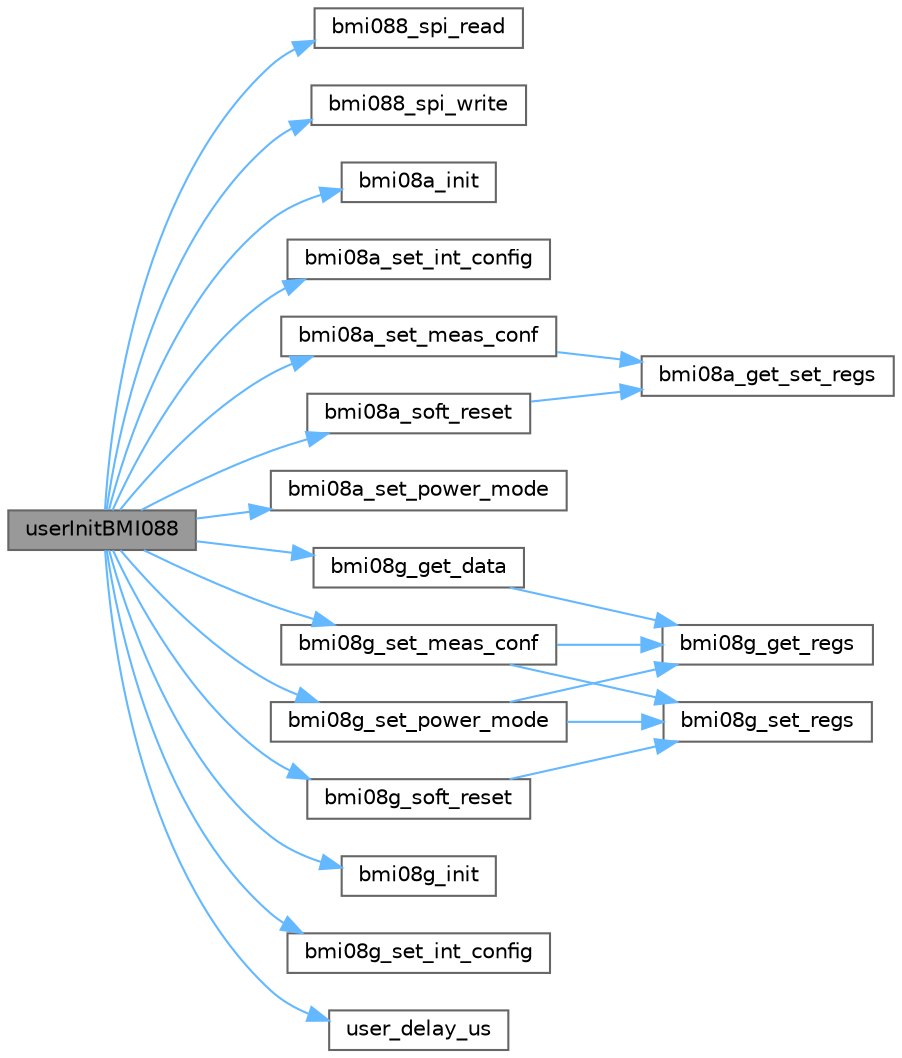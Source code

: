 digraph "userInitBMI088"
{
 // LATEX_PDF_SIZE
  bgcolor="transparent";
  edge [fontname=Helvetica,fontsize=10,labelfontname=Helvetica,labelfontsize=10];
  node [fontname=Helvetica,fontsize=10,shape=box,height=0.2,width=0.4];
  rankdir="LR";
  Node1 [id="Node000001",label="userInitBMI088",height=0.2,width=0.4,color="gray40", fillcolor="grey60", style="filled", fontcolor="black",tooltip="Initialisiert und konfiguriert den BMI088 IMU."];
  Node1 -> Node2 [id="edge1_Node000001_Node000002",color="steelblue1",style="solid",tooltip=" "];
  Node2 [id="Node000002",label="bmi088_spi_read",height=0.2,width=0.4,color="grey40", fillcolor="white", style="filled",URL="$sensor_8c.html#a0ec8320512cef5bb3c7ea54d633fb070",tooltip="SPI-Read-Funktion für BMI088 (ACC und GYRO)."];
  Node1 -> Node3 [id="edge2_Node000001_Node000003",color="steelblue1",style="solid",tooltip=" "];
  Node3 [id="Node000003",label="bmi088_spi_write",height=0.2,width=0.4,color="grey40", fillcolor="white", style="filled",URL="$sensor_8c.html#aaf3ba9fe4e98ef5f0beb071fe1bcdf9e",tooltip="SPI-Write-Funktion für BMI088 (ACC und GYRO)."];
  Node1 -> Node4 [id="edge3_Node000001_Node000004",color="steelblue1",style="solid",tooltip=" "];
  Node4 [id="Node000004",label="bmi08a_init",height=0.2,width=0.4,color="grey40", fillcolor="white", style="filled",URL="$bmi08a_8c.html#a94c538bfc3514d1bd8f7eb8fcba91455",tooltip="This API is the entry point for accel sensor. It performs the selection of I2C/SPI read mechanism acc..."];
  Node1 -> Node5 [id="edge4_Node000001_Node000005",color="steelblue1",style="solid",tooltip=" "];
  Node5 [id="Node000005",label="bmi08a_set_int_config",height=0.2,width=0.4,color="grey40", fillcolor="white", style="filled",URL="$bmi08a_8c.html#a6f3bcf77fef822ca7cfb47700e10ece7",tooltip="This API configures the necessary accel interrupt based on the user settings in the bmi08x_int_cfg st..."];
  Node1 -> Node6 [id="edge5_Node000001_Node000006",color="steelblue1",style="solid",tooltip=" "];
  Node6 [id="Node000006",label="bmi08a_set_meas_conf",height=0.2,width=0.4,color="grey40", fillcolor="white", style="filled",URL="$bmi08a_8c.html#ad80f0b02828e6f063e56d2c40f027e5e",tooltip="This API sets the output data rate and bandwidth of accel sensor."];
  Node6 -> Node7 [id="edge6_Node000006_Node000007",color="steelblue1",style="solid",tooltip=" "];
  Node7 [id="Node000007",label="bmi08a_get_set_regs",height=0.2,width=0.4,color="grey40", fillcolor="white", style="filled",URL="$bmi08a_8c.html#a5b32dbd1a57b3dd377d05a9553d51f3c",tooltip="This API reads the data from the given register address of accel sensor."];
  Node1 -> Node8 [id="edge7_Node000001_Node000008",color="steelblue1",style="solid",tooltip=" "];
  Node8 [id="Node000008",label="bmi08a_set_power_mode",height=0.2,width=0.4,color="grey40", fillcolor="white", style="filled",URL="$bmi08a_8c.html#a346ea483f1364960f1c5d5b1e1693410",tooltip="This API sets the power mode of the accel sensor."];
  Node1 -> Node9 [id="edge8_Node000001_Node000009",color="steelblue1",style="solid",tooltip=" "];
  Node9 [id="Node000009",label="bmi08a_soft_reset",height=0.2,width=0.4,color="grey40", fillcolor="white", style="filled",URL="$bmi08a_8c.html#a416117df0b36a9ed350d4a20cbf2c911",tooltip="This API resets the accel sensor."];
  Node9 -> Node7 [id="edge9_Node000009_Node000007",color="steelblue1",style="solid",tooltip=" "];
  Node1 -> Node10 [id="edge10_Node000001_Node000010",color="steelblue1",style="solid",tooltip=" "];
  Node10 [id="Node000010",label="bmi08g_get_data",height=0.2,width=0.4,color="grey40", fillcolor="white", style="filled",URL="$bmi08g_8c.html#a2b3db46297348d5eac020a74fba082cb",tooltip="This API reads the gyro data from the sensor, store it in the bmi08x_sensor_data structure instance p..."];
  Node10 -> Node11 [id="edge11_Node000010_Node000011",color="steelblue1",style="solid",tooltip=" "];
  Node11 [id="Node000011",label="bmi08g_get_regs",height=0.2,width=0.4,color="grey40", fillcolor="white", style="filled",URL="$bmi08g_8c.html#ac40b72b36b8c2f0c35445aeefb2409a6",tooltip="This API reads the data from the given register address of gyro sensor."];
  Node1 -> Node12 [id="edge12_Node000001_Node000012",color="steelblue1",style="solid",tooltip=" "];
  Node12 [id="Node000012",label="bmi08g_init",height=0.2,width=0.4,color="grey40", fillcolor="white", style="filled",URL="$bmi08g_8c.html#a3d4177c6525e7484746525cde266eb41",tooltip="This API is the entry point for gyro sensor. It performs the selection of I2C/SPI read mechanism acco..."];
  Node1 -> Node13 [id="edge13_Node000001_Node000013",color="steelblue1",style="solid",tooltip=" "];
  Node13 [id="Node000013",label="bmi08g_set_int_config",height=0.2,width=0.4,color="grey40", fillcolor="white", style="filled",URL="$bmi08g_8c.html#af6ceccfc9adb912d1cbc9e5ee39abc94",tooltip="This API configures the necessary gyro interrupt based on the user settings in the bmi08x_int_cfg str..."];
  Node1 -> Node14 [id="edge14_Node000001_Node000014",color="steelblue1",style="solid",tooltip=" "];
  Node14 [id="Node000014",label="bmi08g_set_meas_conf",height=0.2,width=0.4,color="grey40", fillcolor="white", style="filled",URL="$bmi08g_8c.html#a6bc2ab4bf8cafb6ecf39ee834cd8af66",tooltip="This API sets the output data rate, range and bandwidth of gyro sensor."];
  Node14 -> Node11 [id="edge15_Node000014_Node000011",color="steelblue1",style="solid",tooltip=" "];
  Node14 -> Node15 [id="edge16_Node000014_Node000015",color="steelblue1",style="solid",tooltip=" "];
  Node15 [id="Node000015",label="bmi08g_set_regs",height=0.2,width=0.4,color="grey40", fillcolor="white", style="filled",URL="$bmi08g_8c.html#ad6889e80c1c0d07abcba59b1a1d750b3",tooltip="This API writes the given data to the register address of gyro sensor."];
  Node1 -> Node16 [id="edge17_Node000001_Node000016",color="steelblue1",style="solid",tooltip=" "];
  Node16 [id="Node000016",label="bmi08g_set_power_mode",height=0.2,width=0.4,color="grey40", fillcolor="white", style="filled",URL="$bmi08g_8c.html#a770d858b23b04b75cda57ee4f7d20f1c",tooltip="This API sets the power mode of the gyro sensor."];
  Node16 -> Node11 [id="edge18_Node000016_Node000011",color="steelblue1",style="solid",tooltip=" "];
  Node16 -> Node15 [id="edge19_Node000016_Node000015",color="steelblue1",style="solid",tooltip=" "];
  Node1 -> Node17 [id="edge20_Node000001_Node000017",color="steelblue1",style="solid",tooltip=" "];
  Node17 [id="Node000017",label="bmi08g_soft_reset",height=0.2,width=0.4,color="grey40", fillcolor="white", style="filled",URL="$bmi08g_8c.html#a9e7817d2a047923a3c2a7ae4af02401c",tooltip="This API resets the gyro sensor."];
  Node17 -> Node15 [id="edge21_Node000017_Node000015",color="steelblue1",style="solid",tooltip=" "];
  Node1 -> Node18 [id="edge22_Node000001_Node000018",color="steelblue1",style="solid",tooltip=" "];
  Node18 [id="Node000018",label="user_delay_us",height=0.2,width=0.4,color="grey40", fillcolor="white", style="filled",URL="$sensor_8c.html#ad9bd2c178fceb2a88d4118e94edfe7f9",tooltip="Für die API wird ein us-Delay benötigt. Rundet die Befehle auf die nächste ms auf."];
}
